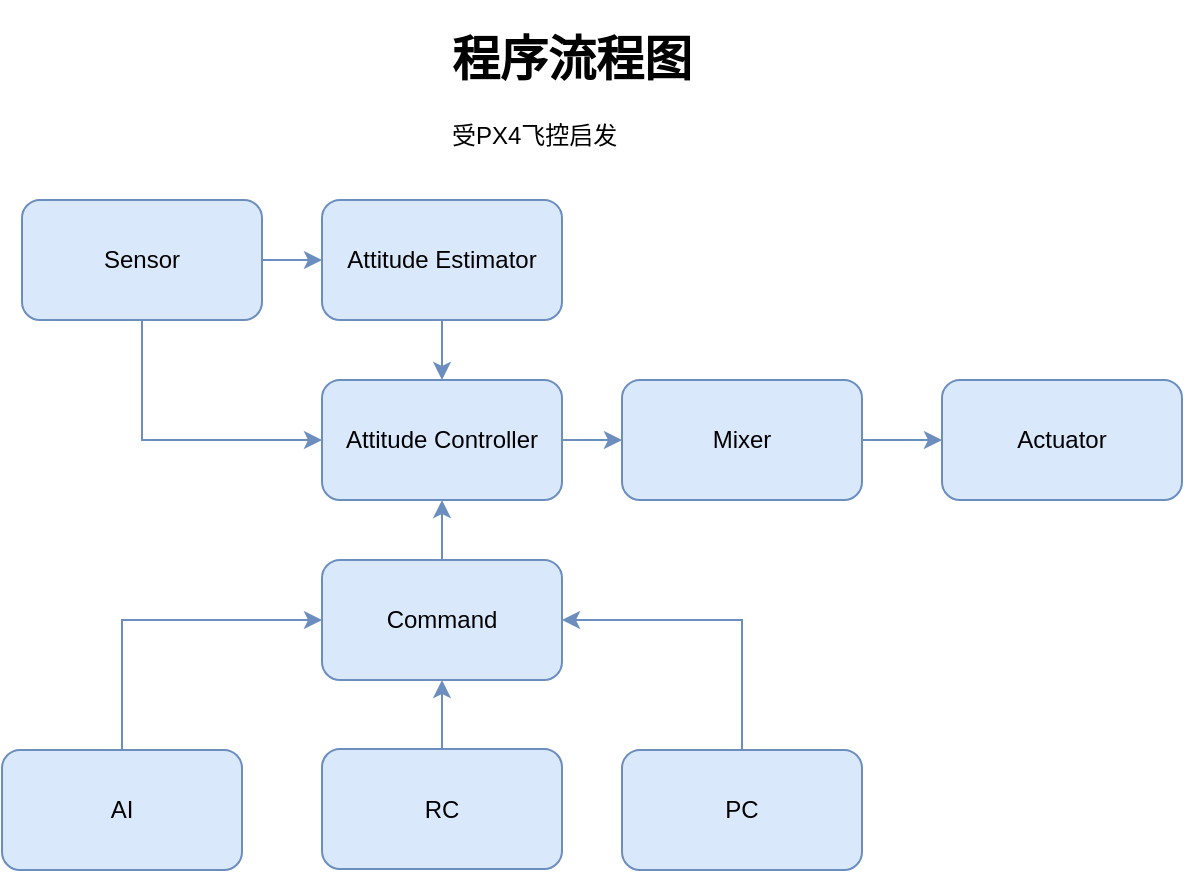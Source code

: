 <mxfile version="14.5.1" type="device"><diagram id="GY4kFksyutTEwNoOLlXn" name="Page-1"><mxGraphModel dx="1086" dy="846" grid="1" gridSize="10" guides="1" tooltips="1" connect="1" arrows="1" fold="1" page="1" pageScale="1" pageWidth="827" pageHeight="1169" math="0" shadow="0"><root><mxCell id="0"/><mxCell id="1" parent="0"/><mxCell id="wne9Rz4lPA7lGoWMvfdz-9" style="edgeStyle=orthogonalEdgeStyle;rounded=0;orthogonalLoop=1;jettySize=auto;html=1;exitX=1;exitY=0.5;exitDx=0;exitDy=0;entryX=0;entryY=0.5;entryDx=0;entryDy=0;fillColor=#dae8fc;strokeColor=#6c8ebf;" parent="1" source="wne9Rz4lPA7lGoWMvfdz-1" target="wne9Rz4lPA7lGoWMvfdz-2" edge="1"><mxGeometry relative="1" as="geometry"/></mxCell><mxCell id="wne9Rz4lPA7lGoWMvfdz-18" style="edgeStyle=orthogonalEdgeStyle;rounded=0;orthogonalLoop=1;jettySize=auto;html=1;exitX=0.5;exitY=1;exitDx=0;exitDy=0;entryX=0;entryY=0.5;entryDx=0;entryDy=0;fillColor=#dae8fc;strokeColor=#6c8ebf;" parent="1" source="wne9Rz4lPA7lGoWMvfdz-1" target="wne9Rz4lPA7lGoWMvfdz-3" edge="1"><mxGeometry relative="1" as="geometry"/></mxCell><mxCell id="wne9Rz4lPA7lGoWMvfdz-1" value="Sensor" style="rounded=1;whiteSpace=wrap;html=1;fillColor=#dae8fc;strokeColor=#6c8ebf;" parent="1" vertex="1"><mxGeometry x="80" y="280" width="120" height="60" as="geometry"/></mxCell><mxCell id="wne9Rz4lPA7lGoWMvfdz-10" style="edgeStyle=orthogonalEdgeStyle;rounded=0;orthogonalLoop=1;jettySize=auto;html=1;exitX=0.5;exitY=1;exitDx=0;exitDy=0;entryX=0.5;entryY=0;entryDx=0;entryDy=0;fillColor=#dae8fc;strokeColor=#6c8ebf;" parent="1" source="wne9Rz4lPA7lGoWMvfdz-2" target="wne9Rz4lPA7lGoWMvfdz-3" edge="1"><mxGeometry relative="1" as="geometry"/></mxCell><mxCell id="wne9Rz4lPA7lGoWMvfdz-2" value="Attitude Estimator" style="rounded=1;whiteSpace=wrap;html=1;fillColor=#dae8fc;strokeColor=#6c8ebf;" parent="1" vertex="1"><mxGeometry x="230" y="280" width="120" height="60" as="geometry"/></mxCell><mxCell id="wne9Rz4lPA7lGoWMvfdz-11" style="edgeStyle=orthogonalEdgeStyle;rounded=0;orthogonalLoop=1;jettySize=auto;html=1;exitX=1;exitY=0.5;exitDx=0;exitDy=0;entryX=0;entryY=0.5;entryDx=0;entryDy=0;fillColor=#dae8fc;strokeColor=#6c8ebf;" parent="1" source="wne9Rz4lPA7lGoWMvfdz-3" target="wne9Rz4lPA7lGoWMvfdz-4" edge="1"><mxGeometry relative="1" as="geometry"/></mxCell><mxCell id="wne9Rz4lPA7lGoWMvfdz-3" value="Attitude Controller" style="rounded=1;whiteSpace=wrap;html=1;fillColor=#dae8fc;strokeColor=#6c8ebf;" parent="1" vertex="1"><mxGeometry x="230" y="370" width="120" height="60" as="geometry"/></mxCell><mxCell id="wne9Rz4lPA7lGoWMvfdz-12" style="edgeStyle=orthogonalEdgeStyle;rounded=0;orthogonalLoop=1;jettySize=auto;html=1;exitX=1;exitY=0.5;exitDx=0;exitDy=0;entryX=0;entryY=0.5;entryDx=0;entryDy=0;fillColor=#dae8fc;strokeColor=#6c8ebf;" parent="1" source="wne9Rz4lPA7lGoWMvfdz-4" target="wne9Rz4lPA7lGoWMvfdz-5" edge="1"><mxGeometry relative="1" as="geometry"/></mxCell><mxCell id="wne9Rz4lPA7lGoWMvfdz-4" value="Mixer" style="rounded=1;whiteSpace=wrap;html=1;fillColor=#dae8fc;strokeColor=#6c8ebf;" parent="1" vertex="1"><mxGeometry x="380" y="370" width="120" height="60" as="geometry"/></mxCell><mxCell id="wne9Rz4lPA7lGoWMvfdz-5" value="Actuator" style="rounded=1;whiteSpace=wrap;html=1;fillColor=#dae8fc;strokeColor=#6c8ebf;" parent="1" vertex="1"><mxGeometry x="540" y="370" width="120" height="60" as="geometry"/></mxCell><mxCell id="wne9Rz4lPA7lGoWMvfdz-13" style="edgeStyle=orthogonalEdgeStyle;rounded=0;orthogonalLoop=1;jettySize=auto;html=1;exitX=0.5;exitY=0;exitDx=0;exitDy=0;entryX=0.5;entryY=1;entryDx=0;entryDy=0;fillColor=#dae8fc;strokeColor=#6c8ebf;" parent="1" source="wne9Rz4lPA7lGoWMvfdz-6" target="wne9Rz4lPA7lGoWMvfdz-3" edge="1"><mxGeometry relative="1" as="geometry"/></mxCell><mxCell id="wne9Rz4lPA7lGoWMvfdz-6" value="Command" style="rounded=1;whiteSpace=wrap;html=1;fillColor=#dae8fc;strokeColor=#6c8ebf;" parent="1" vertex="1"><mxGeometry x="230" y="460" width="120" height="60" as="geometry"/></mxCell><mxCell id="wne9Rz4lPA7lGoWMvfdz-14" style="edgeStyle=orthogonalEdgeStyle;rounded=0;orthogonalLoop=1;jettySize=auto;html=1;exitX=0.5;exitY=0;exitDx=0;exitDy=0;entryX=0.5;entryY=1;entryDx=0;entryDy=0;fillColor=#dae8fc;strokeColor=#6c8ebf;" parent="1" source="wne9Rz4lPA7lGoWMvfdz-7" target="wne9Rz4lPA7lGoWMvfdz-6" edge="1"><mxGeometry relative="1" as="geometry"/></mxCell><mxCell id="wne9Rz4lPA7lGoWMvfdz-7" value="RC" style="rounded=1;whiteSpace=wrap;html=1;fillColor=#dae8fc;strokeColor=#6c8ebf;" parent="1" vertex="1"><mxGeometry x="230" y="554.5" width="120" height="60" as="geometry"/></mxCell><mxCell id="wne9Rz4lPA7lGoWMvfdz-15" style="edgeStyle=orthogonalEdgeStyle;rounded=0;orthogonalLoop=1;jettySize=auto;html=1;exitX=0.5;exitY=0;exitDx=0;exitDy=0;entryX=1;entryY=0.5;entryDx=0;entryDy=0;fillColor=#dae8fc;strokeColor=#6c8ebf;" parent="1" source="wne9Rz4lPA7lGoWMvfdz-8" target="wne9Rz4lPA7lGoWMvfdz-6" edge="1"><mxGeometry relative="1" as="geometry"/></mxCell><mxCell id="wne9Rz4lPA7lGoWMvfdz-8" value="PC" style="rounded=1;whiteSpace=wrap;html=1;fillColor=#dae8fc;strokeColor=#6c8ebf;" parent="1" vertex="1"><mxGeometry x="380" y="555" width="120" height="60" as="geometry"/></mxCell><mxCell id="wne9Rz4lPA7lGoWMvfdz-16" value="&lt;h1&gt;程序流程图&lt;/h1&gt;&lt;p&gt;受PX4飞控启发&lt;/p&gt;" style="text;html=1;strokeColor=none;fillColor=none;spacing=5;spacingTop=-20;whiteSpace=wrap;overflow=hidden;rounded=0;" parent="1" vertex="1"><mxGeometry x="290" y="190" width="190" height="70" as="geometry"/></mxCell><mxCell id="6UPPSXquI8y_8XCSf1sn-2" style="edgeStyle=orthogonalEdgeStyle;rounded=0;orthogonalLoop=1;jettySize=auto;html=1;entryX=0;entryY=0.5;entryDx=0;entryDy=0;fillColor=#dae8fc;strokeColor=#6c8ebf;" edge="1" parent="1" source="6UPPSXquI8y_8XCSf1sn-1" target="wne9Rz4lPA7lGoWMvfdz-6"><mxGeometry relative="1" as="geometry"><mxPoint x="210" y="500" as="targetPoint"/><Array as="points"><mxPoint x="130" y="490"/></Array></mxGeometry></mxCell><mxCell id="6UPPSXquI8y_8XCSf1sn-1" value="AI" style="rounded=1;whiteSpace=wrap;html=1;fillColor=#dae8fc;strokeColor=#6c8ebf;" vertex="1" parent="1"><mxGeometry x="70" y="555" width="120" height="60" as="geometry"/></mxCell></root></mxGraphModel></diagram></mxfile>